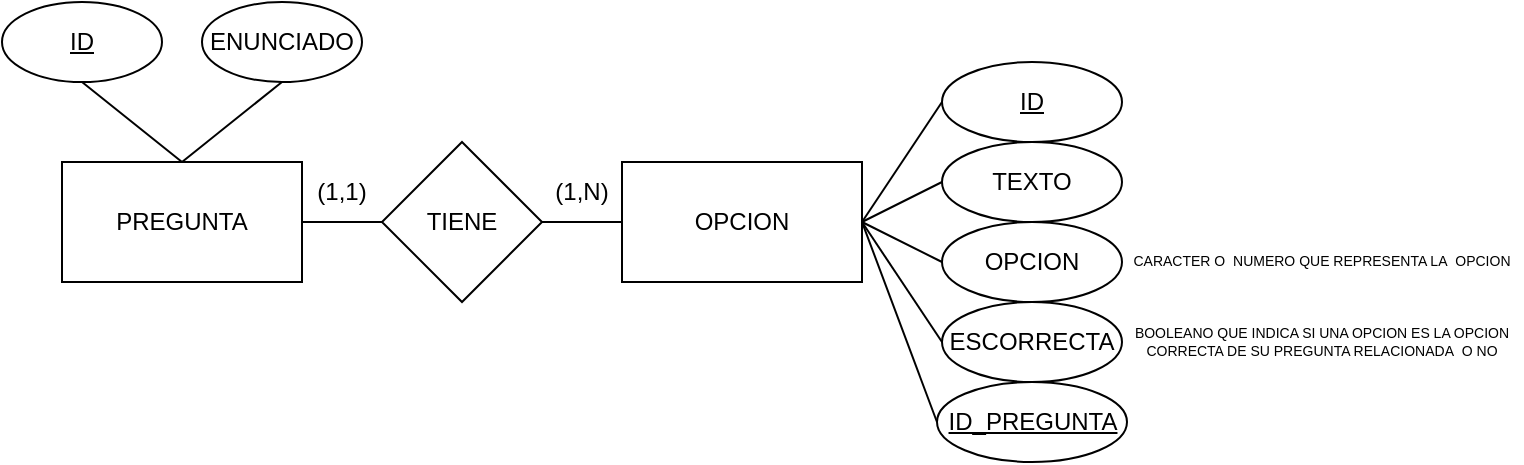 <mxfile version="28.2.8">
  <diagram name="Página-1" id="XcjJs6dwK7Pntx-p-yZp">
    <mxGraphModel dx="978" dy="578" grid="1" gridSize="10" guides="1" tooltips="1" connect="1" arrows="1" fold="1" page="1" pageScale="1" pageWidth="827" pageHeight="1169" math="0" shadow="0">
      <root>
        <mxCell id="0" />
        <mxCell id="1" parent="0" />
        <mxCell id="9FOpx_3Ld3UJblvkzc9A-1" value="PREGUNTA" style="rounded=0;whiteSpace=wrap;html=1;" vertex="1" parent="1">
          <mxGeometry x="120" y="160" width="120" height="60" as="geometry" />
        </mxCell>
        <mxCell id="9FOpx_3Ld3UJblvkzc9A-2" value="OPCION" style="rounded=0;whiteSpace=wrap;html=1;" vertex="1" parent="1">
          <mxGeometry x="400" y="160" width="120" height="60" as="geometry" />
        </mxCell>
        <mxCell id="9FOpx_3Ld3UJblvkzc9A-3" value="TIENE" style="rhombus;whiteSpace=wrap;html=1;" vertex="1" parent="1">
          <mxGeometry x="280" y="150" width="80" height="80" as="geometry" />
        </mxCell>
        <mxCell id="9FOpx_3Ld3UJblvkzc9A-4" value="" style="endArrow=none;html=1;rounded=0;fontSize=12;startSize=8;endSize=8;curved=1;exitX=1;exitY=0.5;exitDx=0;exitDy=0;entryX=0;entryY=0.5;entryDx=0;entryDy=0;" edge="1" parent="1" source="9FOpx_3Ld3UJblvkzc9A-1" target="9FOpx_3Ld3UJblvkzc9A-3">
          <mxGeometry width="50" height="50" relative="1" as="geometry">
            <mxPoint x="540" y="460" as="sourcePoint" />
            <mxPoint x="590" y="410" as="targetPoint" />
          </mxGeometry>
        </mxCell>
        <mxCell id="9FOpx_3Ld3UJblvkzc9A-5" value="" style="endArrow=none;html=1;rounded=0;fontSize=12;startSize=8;endSize=8;curved=1;exitX=1;exitY=0.5;exitDx=0;exitDy=0;entryX=0;entryY=0.5;entryDx=0;entryDy=0;" edge="1" parent="1" source="9FOpx_3Ld3UJblvkzc9A-3" target="9FOpx_3Ld3UJblvkzc9A-2">
          <mxGeometry width="50" height="50" relative="1" as="geometry">
            <mxPoint x="250" y="200" as="sourcePoint" />
            <mxPoint x="290" y="200" as="targetPoint" />
          </mxGeometry>
        </mxCell>
        <mxCell id="9FOpx_3Ld3UJblvkzc9A-6" value="ID" style="ellipse;whiteSpace=wrap;html=1;fontStyle=4" vertex="1" parent="1">
          <mxGeometry x="90" y="80" width="80" height="40" as="geometry" />
        </mxCell>
        <mxCell id="9FOpx_3Ld3UJblvkzc9A-7" value="ID" style="ellipse;whiteSpace=wrap;html=1;fontStyle=4" vertex="1" parent="1">
          <mxGeometry x="560" y="110" width="90" height="40" as="geometry" />
        </mxCell>
        <mxCell id="9FOpx_3Ld3UJblvkzc9A-8" value="ENUNCIADO" style="ellipse;whiteSpace=wrap;html=1;fontStyle=0" vertex="1" parent="1">
          <mxGeometry x="190" y="80" width="80" height="40" as="geometry" />
        </mxCell>
        <mxCell id="9FOpx_3Ld3UJblvkzc9A-9" value="" style="endArrow=none;html=1;rounded=0;fontSize=12;startSize=8;endSize=8;curved=1;exitX=0.5;exitY=0;exitDx=0;exitDy=0;entryX=0.5;entryY=1;entryDx=0;entryDy=0;" edge="1" parent="1" source="9FOpx_3Ld3UJblvkzc9A-1" target="9FOpx_3Ld3UJblvkzc9A-6">
          <mxGeometry width="50" height="50" relative="1" as="geometry">
            <mxPoint x="340" y="260" as="sourcePoint" />
            <mxPoint x="390" y="210" as="targetPoint" />
          </mxGeometry>
        </mxCell>
        <mxCell id="9FOpx_3Ld3UJblvkzc9A-10" value="" style="endArrow=none;html=1;rounded=0;fontSize=12;startSize=8;endSize=8;curved=1;exitX=0.5;exitY=0;exitDx=0;exitDy=0;entryX=0.5;entryY=1;entryDx=0;entryDy=0;" edge="1" parent="1" source="9FOpx_3Ld3UJblvkzc9A-1" target="9FOpx_3Ld3UJblvkzc9A-8">
          <mxGeometry width="50" height="50" relative="1" as="geometry">
            <mxPoint x="190" y="170" as="sourcePoint" />
            <mxPoint x="140" y="130" as="targetPoint" />
          </mxGeometry>
        </mxCell>
        <mxCell id="9FOpx_3Ld3UJblvkzc9A-11" value="TEXTO" style="ellipse;whiteSpace=wrap;html=1;fontStyle=0" vertex="1" parent="1">
          <mxGeometry x="560" y="150" width="90" height="40" as="geometry" />
        </mxCell>
        <mxCell id="9FOpx_3Ld3UJblvkzc9A-12" value="OPCION" style="ellipse;whiteSpace=wrap;html=1;fontStyle=0" vertex="1" parent="1">
          <mxGeometry x="560" y="190" width="90" height="40" as="geometry" />
        </mxCell>
        <mxCell id="9FOpx_3Ld3UJblvkzc9A-13" value="ESCORRECTA" style="ellipse;whiteSpace=wrap;html=1;fontStyle=0" vertex="1" parent="1">
          <mxGeometry x="560" y="230" width="90" height="40" as="geometry" />
        </mxCell>
        <mxCell id="9FOpx_3Ld3UJblvkzc9A-14" value="" style="endArrow=none;html=1;rounded=0;fontSize=12;startSize=8;endSize=8;curved=1;exitX=1;exitY=0.5;exitDx=0;exitDy=0;entryX=0;entryY=0.5;entryDx=0;entryDy=0;" edge="1" parent="1" source="9FOpx_3Ld3UJblvkzc9A-2" target="9FOpx_3Ld3UJblvkzc9A-7">
          <mxGeometry width="50" height="50" relative="1" as="geometry">
            <mxPoint x="370" y="200" as="sourcePoint" />
            <mxPoint x="410" y="200" as="targetPoint" />
          </mxGeometry>
        </mxCell>
        <mxCell id="9FOpx_3Ld3UJblvkzc9A-15" value="" style="endArrow=none;html=1;rounded=0;fontSize=12;startSize=8;endSize=8;curved=1;entryX=0;entryY=0.5;entryDx=0;entryDy=0;" edge="1" parent="1" target="9FOpx_3Ld3UJblvkzc9A-11">
          <mxGeometry width="50" height="50" relative="1" as="geometry">
            <mxPoint x="520" y="190" as="sourcePoint" />
            <mxPoint x="570" y="140" as="targetPoint" />
          </mxGeometry>
        </mxCell>
        <mxCell id="9FOpx_3Ld3UJblvkzc9A-16" value="" style="endArrow=none;html=1;rounded=0;fontSize=12;startSize=8;endSize=8;curved=1;entryX=0;entryY=0.5;entryDx=0;entryDy=0;exitX=1;exitY=0.5;exitDx=0;exitDy=0;" edge="1" parent="1" source="9FOpx_3Ld3UJblvkzc9A-2" target="9FOpx_3Ld3UJblvkzc9A-12">
          <mxGeometry width="50" height="50" relative="1" as="geometry">
            <mxPoint x="530" y="200" as="sourcePoint" />
            <mxPoint x="570" y="180" as="targetPoint" />
          </mxGeometry>
        </mxCell>
        <mxCell id="9FOpx_3Ld3UJblvkzc9A-17" value="" style="endArrow=none;html=1;rounded=0;fontSize=12;startSize=8;endSize=8;curved=1;entryX=0;entryY=0.5;entryDx=0;entryDy=0;exitX=1;exitY=0.5;exitDx=0;exitDy=0;" edge="1" parent="1" source="9FOpx_3Ld3UJblvkzc9A-2" target="9FOpx_3Ld3UJblvkzc9A-13">
          <mxGeometry width="50" height="50" relative="1" as="geometry">
            <mxPoint x="530" y="200" as="sourcePoint" />
            <mxPoint x="570" y="220" as="targetPoint" />
          </mxGeometry>
        </mxCell>
        <mxCell id="9FOpx_3Ld3UJblvkzc9A-18" value="CARACTER O&amp;nbsp; NUMERO QUE REPRESENTA LA&amp;nbsp; OPCION" style="text;html=1;whiteSpace=wrap;strokeColor=none;fillColor=none;align=center;verticalAlign=middle;rounded=0;fontSize=7;" vertex="1" parent="1">
          <mxGeometry x="650" y="202.5" width="200" height="15" as="geometry" />
        </mxCell>
        <mxCell id="9FOpx_3Ld3UJblvkzc9A-19" value="BOOLEANO QUE INDICA SI UNA OPCION ES LA OPCION CORRECTA DE SU PREGUNTA RELACIONADA&amp;nbsp; O NO" style="text;html=1;whiteSpace=wrap;strokeColor=none;fillColor=none;align=center;verticalAlign=middle;rounded=0;fontSize=7;" vertex="1" parent="1">
          <mxGeometry x="650" y="242.5" width="200" height="15" as="geometry" />
        </mxCell>
        <mxCell id="9FOpx_3Ld3UJblvkzc9A-20" value="ID_PREGUNTA" style="ellipse;whiteSpace=wrap;html=1;fontStyle=4" vertex="1" parent="1">
          <mxGeometry x="557.5" y="270" width="95" height="40" as="geometry" />
        </mxCell>
        <mxCell id="9FOpx_3Ld3UJblvkzc9A-21" value="" style="endArrow=none;html=1;rounded=0;fontSize=12;startSize=8;endSize=8;curved=1;entryX=0;entryY=0.5;entryDx=0;entryDy=0;exitX=1;exitY=0.5;exitDx=0;exitDy=0;" edge="1" parent="1" source="9FOpx_3Ld3UJblvkzc9A-2" target="9FOpx_3Ld3UJblvkzc9A-20">
          <mxGeometry width="50" height="50" relative="1" as="geometry">
            <mxPoint x="530" y="200" as="sourcePoint" />
            <mxPoint x="570" y="260" as="targetPoint" />
          </mxGeometry>
        </mxCell>
        <mxCell id="9FOpx_3Ld3UJblvkzc9A-22" value="(1,N)" style="text;html=1;whiteSpace=wrap;strokeColor=none;fillColor=none;align=center;verticalAlign=middle;rounded=0;" vertex="1" parent="1">
          <mxGeometry x="350" y="160" width="60" height="30" as="geometry" />
        </mxCell>
        <mxCell id="9FOpx_3Ld3UJblvkzc9A-23" value="(1,1)" style="text;html=1;whiteSpace=wrap;strokeColor=none;fillColor=none;align=center;verticalAlign=middle;rounded=0;" vertex="1" parent="1">
          <mxGeometry x="230" y="160" width="60" height="30" as="geometry" />
        </mxCell>
      </root>
    </mxGraphModel>
  </diagram>
</mxfile>
